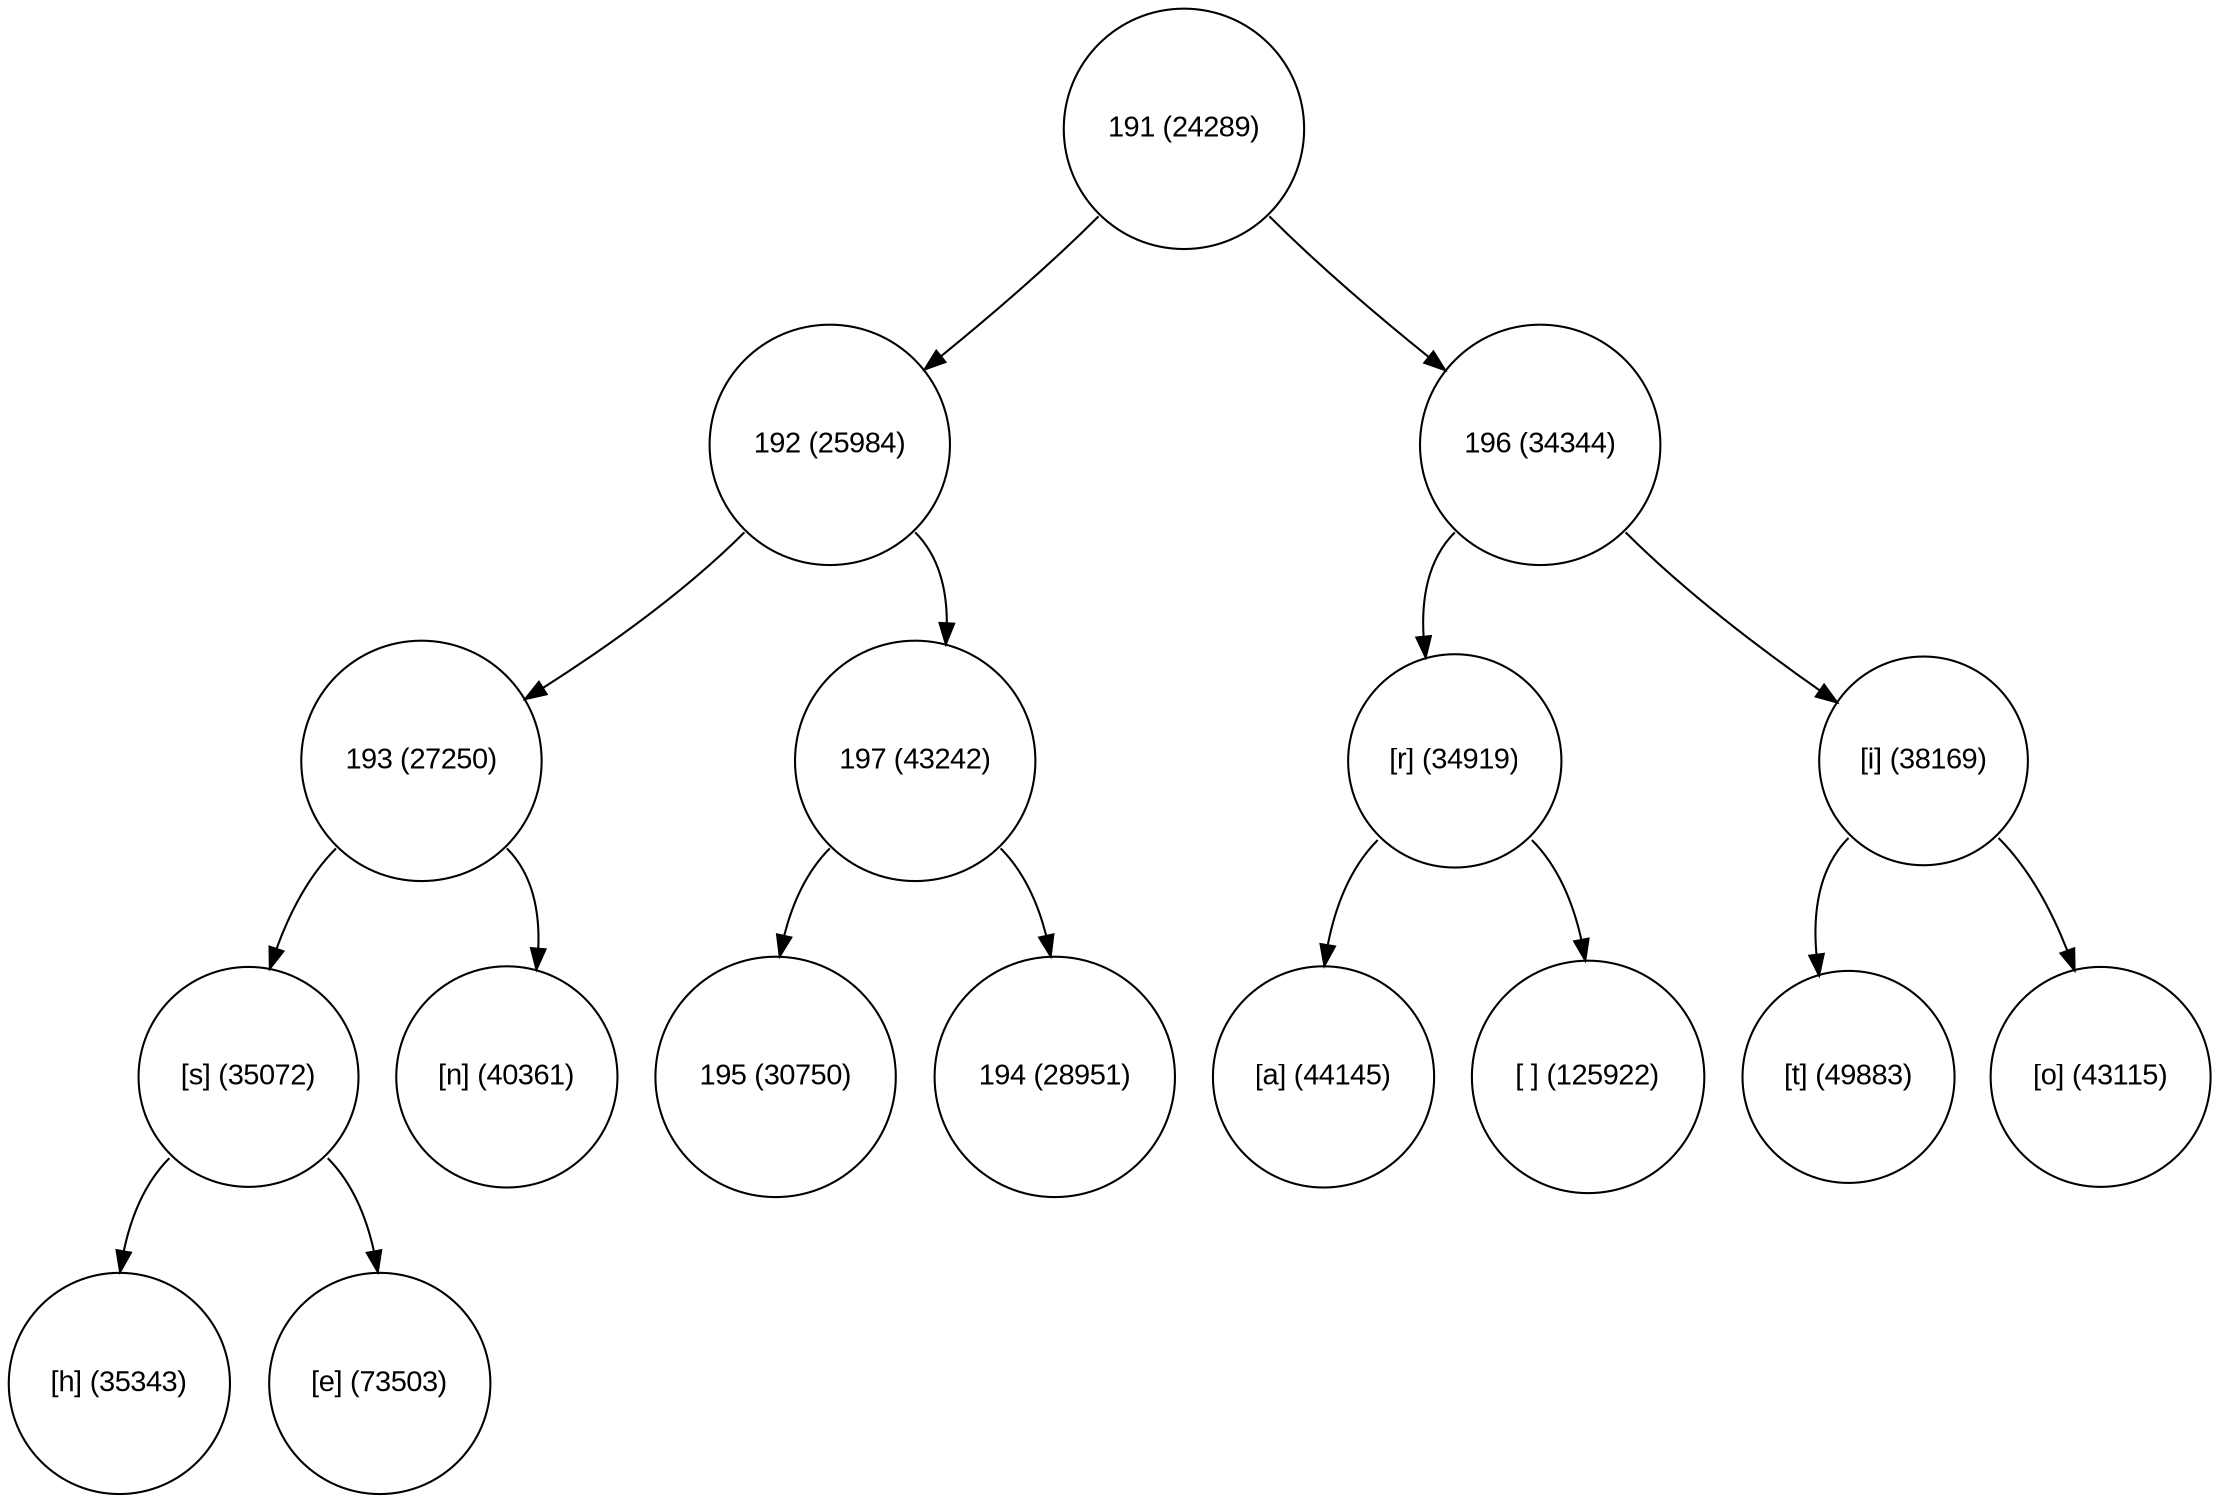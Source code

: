 digraph move_down {
	node [fontname="Arial", shape="circle", width=0.5]; 

	0 [label = "191 (24289)"];
	0:sw -> 1;
	1 [label = "192 (25984)"];
	1:sw -> 3;
	3 [label = "193 (27250)"];
	3:sw -> 7;
	7 [label = "[s] (35072)"];
	7:sw -> 15;
	15 [label = "[h] (35343)"];
	7:se -> 16;
	16 [label = "[e] (73503)"];
	3:se -> 8;
	8 [label = "[n] (40361)"];
	1:se -> 4;
	4 [label = "197 (43242)"];
	4:sw -> 9;
	9 [label = "195 (30750)"];
	4:se -> 10;
	10 [label = "194 (28951)"];
	0:se -> 2;
	2 [label = "196 (34344)"];
	2:sw -> 5;
	5 [label = "[r] (34919)"];
	5:sw -> 11;
	11 [label = "[a] (44145)"];
	5:se -> 12;
	12 [label = "[ ] (125922)"];
	2:se -> 6;
	6 [label = "[i] (38169)"];
	6:sw -> 13;
	13 [label = "[t] (49883)"];
	6:se -> 14;
	14 [label = "[o] (43115)"];
}
